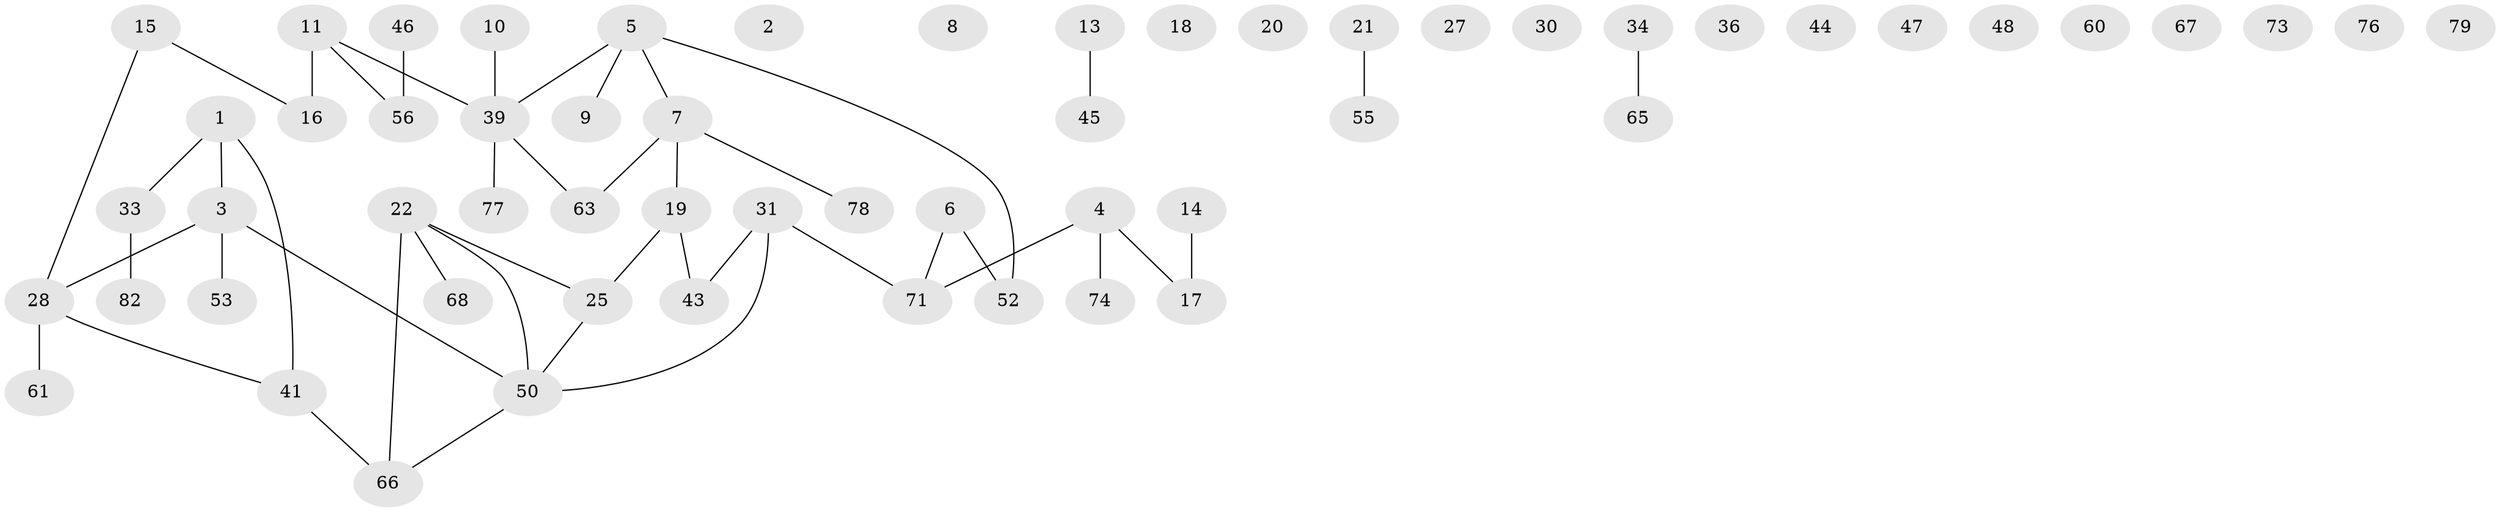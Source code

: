 // original degree distribution, {4: 0.09523809523809523, 0: 0.16666666666666666, 5: 0.011904761904761904, 2: 0.2857142857142857, 1: 0.2976190476190476, 3: 0.14285714285714285}
// Generated by graph-tools (version 1.1) at 2025/41/03/06/25 10:41:19]
// undirected, 57 vertices, 46 edges
graph export_dot {
graph [start="1"]
  node [color=gray90,style=filled];
  1 [super="+62"];
  2;
  3 [super="+38"];
  4 [super="+24"];
  5 [super="+29"];
  6 [super="+51"];
  7 [super="+12"];
  8;
  9 [super="+83"];
  10;
  11 [super="+54"];
  13;
  14;
  15 [super="+81"];
  16 [super="+32"];
  17 [super="+35"];
  18;
  19 [super="+40"];
  20;
  21 [super="+42"];
  22 [super="+23"];
  25 [super="+26"];
  27;
  28 [super="+49"];
  30;
  31 [super="+57"];
  33 [super="+37"];
  34 [super="+75"];
  36 [super="+58"];
  39 [super="+70"];
  41;
  43 [super="+59"];
  44;
  45;
  46;
  47;
  48;
  50 [super="+64"];
  52;
  53;
  55;
  56 [super="+72"];
  60;
  61;
  63;
  65 [super="+69"];
  66 [super="+84"];
  67;
  68;
  71;
  73;
  74 [super="+80"];
  76;
  77;
  78;
  79;
  82;
  1 -- 3;
  1 -- 33;
  1 -- 41;
  3 -- 53;
  3 -- 50;
  3 -- 28;
  4 -- 71;
  4 -- 74;
  4 -- 17;
  5 -- 9;
  5 -- 39;
  5 -- 7;
  5 -- 52;
  6 -- 52;
  6 -- 71;
  7 -- 63;
  7 -- 78;
  7 -- 19;
  10 -- 39;
  11 -- 16;
  11 -- 56;
  11 -- 39;
  13 -- 45;
  14 -- 17;
  15 -- 28;
  15 -- 16;
  19 -- 43;
  19 -- 25;
  21 -- 55;
  22 -- 50;
  22 -- 66;
  22 -- 68;
  22 -- 25;
  25 -- 50;
  28 -- 41;
  28 -- 61;
  31 -- 71;
  31 -- 43;
  31 -- 50;
  33 -- 82;
  34 -- 65;
  39 -- 63;
  39 -- 77;
  41 -- 66;
  46 -- 56;
  50 -- 66;
}
